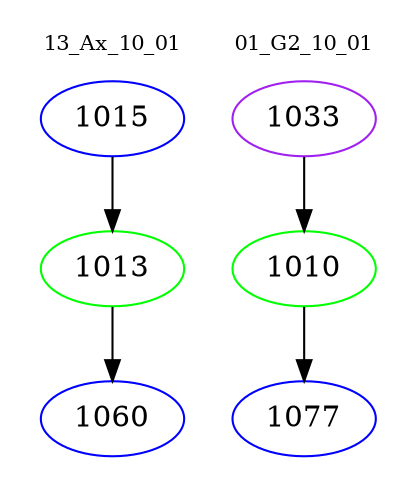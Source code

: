 digraph{
subgraph cluster_0 {
color = white
label = "13_Ax_10_01";
fontsize=10;
T0_1015 [label="1015", color="blue"]
T0_1015 -> T0_1013 [color="black"]
T0_1013 [label="1013", color="green"]
T0_1013 -> T0_1060 [color="black"]
T0_1060 [label="1060", color="blue"]
}
subgraph cluster_1 {
color = white
label = "01_G2_10_01";
fontsize=10;
T1_1033 [label="1033", color="purple"]
T1_1033 -> T1_1010 [color="black"]
T1_1010 [label="1010", color="green"]
T1_1010 -> T1_1077 [color="black"]
T1_1077 [label="1077", color="blue"]
}
}

